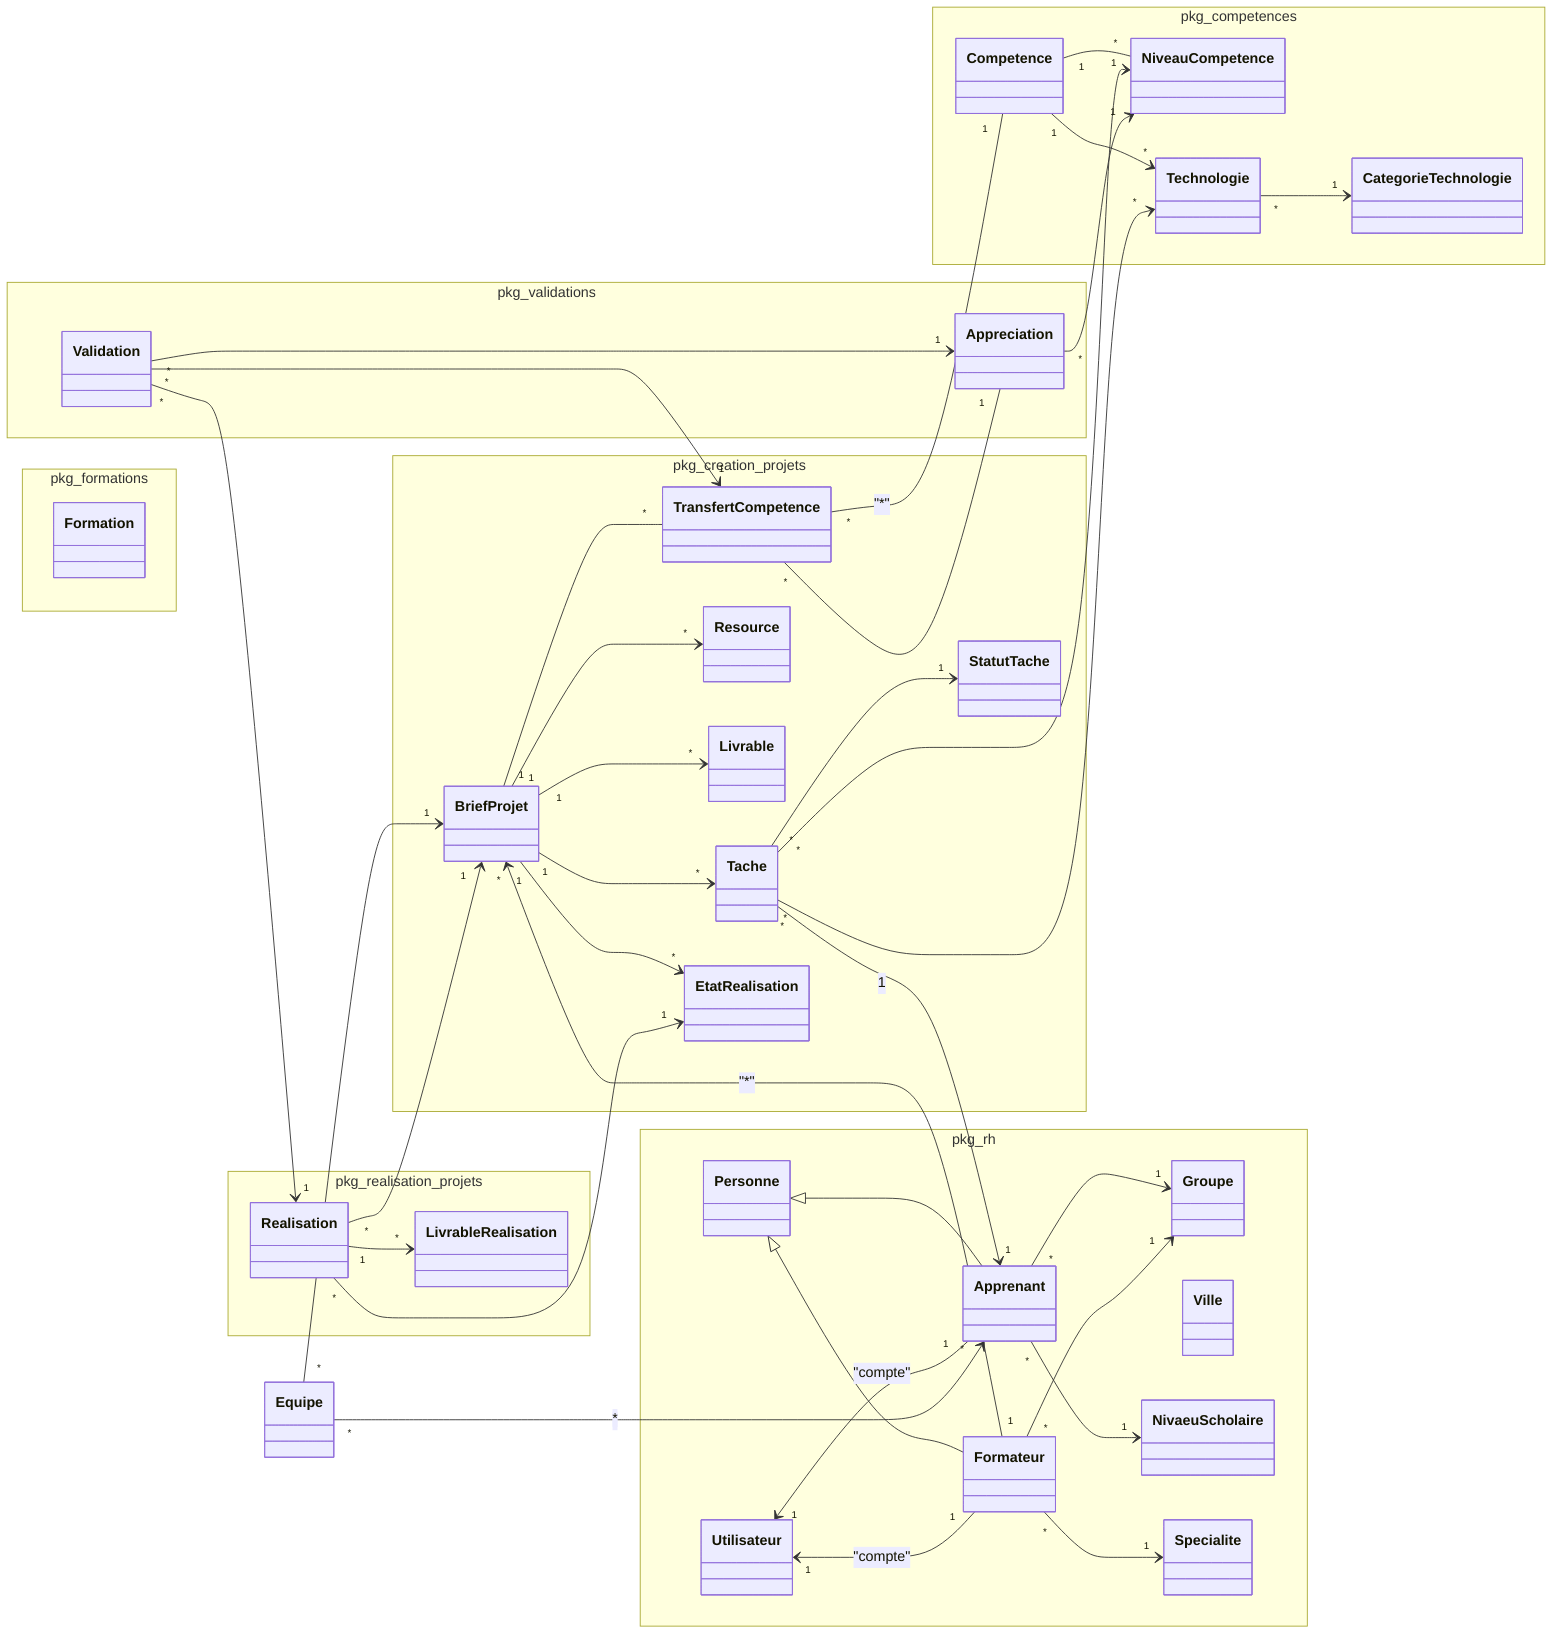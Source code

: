 classDiagram

direction LR


namespace pkg_competences {
class Competence 
  %% Description d'un niveau de compétence
class NiveauCompetence 
class Technologie 
class CategorieTechnologie 
}
Competence "1" -- "*" NiveauCompetence



Competence "1" --> "*" Technologie 
Technologie "*" --> "1" CategorieTechnologie




namespace pkg_rh {
  class Utilisateur 
  class Personne
  class Formateur 
  class Apprenant
  class  Groupe 
  class  Ville
  class  NivaeuScholaire
  class Specialite
}
Personne <|-- Formateur
Personne <|-- Apprenant 
Utilisateur "1" <-- "1" Formateur : "compte"
Utilisateur "1" <-- "1" Apprenant : "compte"
Apprenant  "*" --> "1"  Groupe 
Formateur "*" --> "1" Groupe
Formateur "*" --> "1" Specialite
Apprenant "*" --> "1" NivaeuScholaire

namespace pkg_creation_projets {
  class BriefProjet 
  class Tache 
  class Resource 
  class Livrable 
  class TransfertCompetence
  class EtatRealisation 
  class StatutTache 

}
BriefProjet "*" <-- "1" Formateur :"*"
BriefProjet "1" --> "*" Resource
BriefProjet "1" --> "*" Livrable
BriefProjet "1" --> "*" EtatRealisation
BriefProjet "1" -- "*" TransfertCompetence
TransfertCompetence "*" -- "1" Competence : "*"
TransfertCompetence "*" -- "1" Appreciation


BriefProjet "1" --> "*" Tache
Tache "*" --> "1" Apprenant : 1
Tache "*" --> "1" NiveauCompetence
Tache "*" --> "*" Technologie
Tache "*" --> "1" StatutTache 
Equipe "*" --> "1" BriefProjet
Equipe   "*" --> "*"  Apprenant  : *



namespace pkg_realisation_projets {
class Realisation 
class LivrableRealisation 
}
Realisation "*" --> "1" EtatRealisation
Realisation "1" --> "*" LivrableRealisation
Realisation "*" --> "1" BriefProjet

namespace pkg_validations {
class Validation 
class Appreciation
}
Validation "*" --> "1" Appreciation
Validation "*" --> "1" TransfertCompetence
Validation  "*" --> "1" Realisation
Appreciation "*" --> "1" NiveauCompetence

namespace pkg_formations {
  class Formation
}